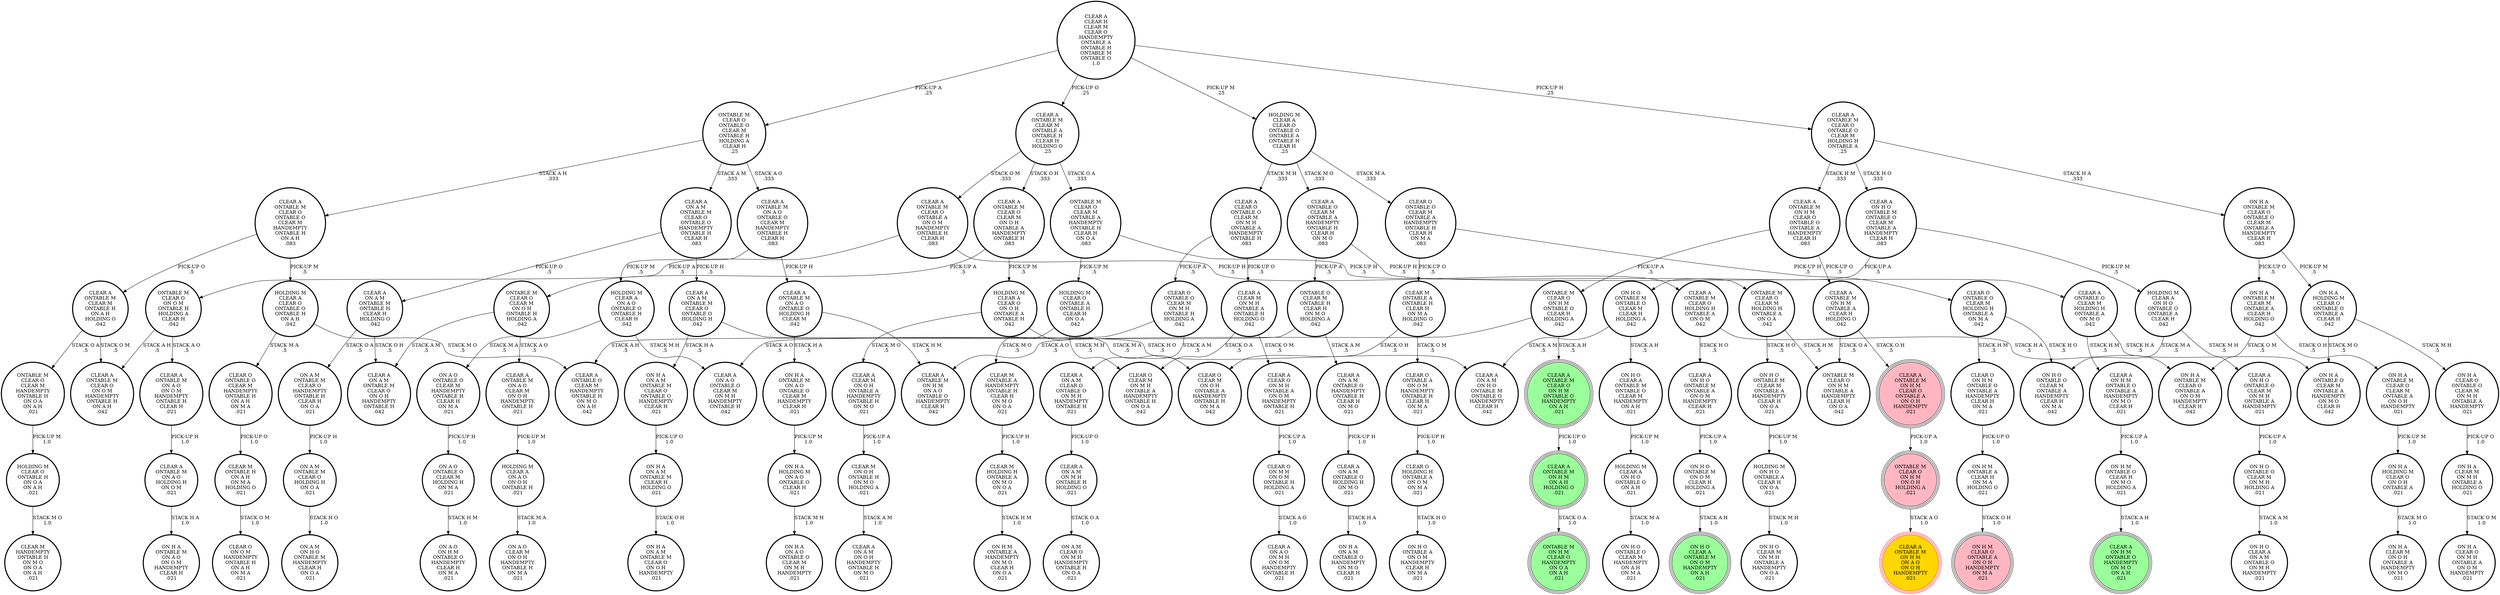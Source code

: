 digraph {
"CLEAR A\nON A M\nONTABLE M\nONTABLE H\nCLEAR H\nHOLDING O\n.042\n" -> "ON A M\nONTABLE M\nCLEAR O\nHANDEMPTY\nONTABLE H\nCLEAR H\nON O A\n.021\n"[label="STACK O A\n.5\n"];
"CLEAR A\nON A M\nONTABLE M\nONTABLE H\nCLEAR H\nHOLDING O\n.042\n" -> "CLEAR A\nON A M\nONTABLE M\nCLEAR O\nON O H\nHANDEMPTY\nONTABLE H\n.042\n"[label="STACK O H\n.5\n"];
"CLEAR O\nONTABLE A\nON O M\nHANDEMPTY\nONTABLE H\nCLEAR H\nON M A\n.021\n" -> "CLEAR O\nHOLDING H\nONTABLE A\nON O M\nON M A\n.021\n"[label="PICK-UP H\n1.0\n"];
"CLEAR M\nHOLDING H\nONTABLE A\nON M O\nON O A\n.021\n" -> "ON H M\nONTABLE A\nHANDEMPTY\nON M O\nCLEAR H\nON O A\n.021\n"[label="STACK H M\n1.0\n"];
"HOLDING M\nON H O\nONTABLE A\nCLEAR H\nON O A\n.021\n" -> "ON H O\nCLEAR M\nON M H\nONTABLE A\nHANDEMPTY\nON O A\n.021\n"[label="STACK M H\n1.0\n"];
"CLEAR A\nCLEAR H\nCLEAR M\nCLEAR O\nHANDEMPTY\nONTABLE A\nONTABLE H\nONTABLE M\nONTABLE O\n1.0\n" -> "ONTABLE M\nCLEAR O\nONTABLE O\nCLEAR M\nONTABLE H\nHOLDING A\nCLEAR H\n.25\n"[label="PICK-UP A\n.25\n"];
"CLEAR A\nCLEAR H\nCLEAR M\nCLEAR O\nHANDEMPTY\nONTABLE A\nONTABLE H\nONTABLE M\nONTABLE O\n1.0\n" -> "CLEAR A\nONTABLE M\nCLEAR M\nONTABLE A\nONTABLE H\nCLEAR H\nHOLDING O\n.25\n"[label="PICK-UP O\n.25\n"];
"CLEAR A\nCLEAR H\nCLEAR M\nCLEAR O\nHANDEMPTY\nONTABLE A\nONTABLE H\nONTABLE M\nONTABLE O\n1.0\n" -> "HOLDING M\nCLEAR A\nCLEAR O\nONTABLE O\nONTABLE A\nONTABLE H\nCLEAR H\n.25\n"[label="PICK-UP M\n.25\n"];
"CLEAR A\nCLEAR H\nCLEAR M\nCLEAR O\nHANDEMPTY\nONTABLE A\nONTABLE H\nONTABLE M\nONTABLE O\n1.0\n" -> "CLEAR A\nONTABLE M\nCLEAR O\nONTABLE O\nCLEAR M\nHOLDING H\nONTABLE A\n.25\n"[label="PICK-UP H\n.25\n"];
"HOLDING M\nCLEAR A\nON H O\nONTABLE O\nONTABLE A\nCLEAR H\n.042\n" -> "ON H O\nONTABLE O\nCLEAR M\nONTABLE A\nHANDEMPTY\nCLEAR H\nON M A\n.042\n"[label="STACK M A\n.5\n"];
"HOLDING M\nCLEAR A\nON H O\nONTABLE O\nONTABLE A\nCLEAR H\n.042\n" -> "CLEAR A\nON H O\nONTABLE O\nCLEAR M\nON M H\nONTABLE A\nHANDEMPTY\n.021\n"[label="STACK M H\n.5\n"];
"ON H M\nONTABLE O\nCLEAR H\nON M O\nHOLDING A\n.021\n" -> "CLEAR A\nON H M\nONTABLE O\nHANDEMPTY\nON M O\nON A H\n.021\n"[label="STACK A H\n1.0\n"];
"CLEAR M\nONTABLE H\nON A H\nON M A\nHOLDING O\n.021\n" -> "CLEAR O\nON O M\nHANDEMPTY\nONTABLE H\nON A H\nON M A\n.021\n"[label="STACK O M\n1.0\n"];
"CLEAR A\nONTABLE M\nON H M\nCLEAR O\nONTABLE A\nON O H\nHANDEMPTY\n.021\n" -> "ONTABLE M\nCLEAR O\nON H M\nON O H\nHOLDING A\n.021\n"[label="PICK-UP A\n1.0\n"];
"HOLDING M\nCLEAR A\nON A O\nON O H\nONTABLE H\n.021\n" -> "ON A O\nCLEAR M\nON O H\nHANDEMPTY\nONTABLE H\nON M A\n.021\n"[label="STACK M A\n1.0\n"];
"ONTABLE M\nCLEAR O\nCLEAR M\nHOLDING H\nONTABLE A\nON O A\n.042\n" -> "ON H O\nONTABLE M\nCLEAR M\nONTABLE A\nHANDEMPTY\nCLEAR H\nON O A\n.021\n"[label="STACK H O\n.5\n"];
"ONTABLE M\nCLEAR O\nCLEAR M\nHOLDING H\nONTABLE A\nON O A\n.042\n" -> "ONTABLE M\nCLEAR O\nON H M\nONTABLE A\nHANDEMPTY\nCLEAR H\nON O A\n.042\n"[label="STACK H M\n.5\n"];
"ON A M\nONTABLE M\nCLEAR O\nHOLDING H\nON O A\n.021\n" -> "ON A M\nON H O\nONTABLE M\nHANDEMPTY\nCLEAR H\nON O A\n.021\n"[label="STACK H O\n1.0\n"];
"CLEAR A\nON A M\nONTABLE M\nCLEAR O\nONTABLE O\nHANDEMPTY\nONTABLE H\nCLEAR H\n.083\n" -> "CLEAR A\nON A M\nONTABLE M\nCLEAR O\nONTABLE O\nHOLDING H\n.042\n"[label="PICK-UP H\n.5\n"];
"CLEAR A\nON A M\nONTABLE M\nCLEAR O\nONTABLE O\nHANDEMPTY\nONTABLE H\nCLEAR H\n.083\n" -> "CLEAR A\nON A M\nONTABLE M\nONTABLE H\nCLEAR H\nHOLDING O\n.042\n"[label="PICK-UP O\n.5\n"];
"CLEAR A\nONTABLE M\nON A O\nON O M\nHANDEMPTY\nONTABLE H\nCLEAR H\n.021\n" -> "CLEAR A\nONTABLE M\nON A O\nHOLDING H\nON O M\n.021\n"[label="PICK-UP H\n1.0\n"];
"ON H A\nONTABLE M\nON A O\nONTABLE O\nCLEAR M\nHANDEMPTY\nCLEAR H\n.021\n" -> "ON H A\nHOLDING M\nON A O\nONTABLE O\nCLEAR H\n.021\n"[label="PICK-UP M\n1.0\n"];
"CLEAR A\nONTABLE M\nCLEAR O\nONTABLE O\nCLEAR M\nHANDEMPTY\nONTABLE H\nON A H\n.083\n" -> "HOLDING M\nCLEAR A\nCLEAR O\nONTABLE O\nONTABLE H\nON A H\n.042\n"[label="PICK-UP M\n.5\n"];
"CLEAR A\nONTABLE M\nCLEAR O\nONTABLE O\nCLEAR M\nHANDEMPTY\nONTABLE H\nON A H\n.083\n" -> "CLEAR A\nONTABLE M\nCLEAR M\nONTABLE H\nON A H\nHOLDING O\n.042\n"[label="PICK-UP O\n.5\n"];
"ON H A\nHOLDING M\nON A O\nONTABLE O\nCLEAR H\n.021\n" -> "ON H A\nON A O\nONTABLE O\nCLEAR M\nON M H\nHANDEMPTY\n.021\n"[label="STACK M H\n1.0\n"];
"CLEAR A\nONTABLE M\nON A O\nONTABLE O\nCLEAR M\nHANDEMPTY\nONTABLE H\nCLEAR H\n.083\n" -> "CLEAR A\nONTABLE M\nON A O\nONTABLE O\nHOLDING H\nCLEAR M\n.042\n"[label="PICK-UP H\n.5\n"];
"CLEAR A\nONTABLE M\nON A O\nONTABLE O\nCLEAR M\nHANDEMPTY\nONTABLE H\nCLEAR H\n.083\n" -> "HOLDING M\nCLEAR A\nON A O\nONTABLE O\nONTABLE H\nCLEAR H\n.042\n"[label="PICK-UP M\n.5\n"];
"ON H A\nONTABLE M\nCLEAR O\nCLEAR M\nONTABLE A\nON O H\nHANDEMPTY\n.021\n" -> "ON H A\nHOLDING M\nCLEAR O\nON O H\nONTABLE A\n.021\n"[label="PICK-UP M\n1.0\n"];
"CLEAR A\nCLEAR O\nON M H\nONTABLE A\nON O M\nHANDEMPTY\nONTABLE H\n.021\n" -> "CLEAR O\nON M H\nON O M\nONTABLE H\nHOLDING A\n.021\n"[label="PICK-UP A\n1.0\n"];
"ON H A\nON A M\nONTABLE M\nCLEAR H\nHOLDING O\n.021\n" -> "ON H A\nON A M\nONTABLE M\nCLEAR O\nON O H\nHANDEMPTY\n.021\n"[label="STACK O H\n1.0\n"];
"ON H O\nONTABLE M\nON O M\nCLEAR H\nHOLDING A\n.021\n" -> "ON H O\nCLEAR A\nONTABLE M\nON O M\nHANDEMPTY\nON A H\n.021\n"[label="STACK A H\n1.0\n"];
"ON H M\nONTABLE A\nCLEAR H\nON M A\nHOLDING O\n.021\n" -> "ON H M\nCLEAR O\nONTABLE A\nON O H\nHANDEMPTY\nON M A\n.021\n"[label="STACK O H\n1.0\n"];
"CLEAR A\nONTABLE M\nON H M\nONTABLE A\nCLEAR H\nHOLDING O\n.042\n" -> "ONTABLE M\nCLEAR O\nON H M\nONTABLE A\nHANDEMPTY\nCLEAR H\nON O A\n.042\n"[label="STACK O A\n.5\n"];
"CLEAR A\nONTABLE M\nON H M\nONTABLE A\nCLEAR H\nHOLDING O\n.042\n" -> "CLEAR A\nONTABLE M\nON H M\nCLEAR O\nONTABLE A\nON O H\nHANDEMPTY\n.021\n"[label="STACK O H\n.5\n"];
"CLEAR A\nON H O\nONTABLE M\nONTABLE A\nON O M\nHANDEMPTY\nCLEAR H\n.021\n" -> "ON H O\nONTABLE M\nON O M\nCLEAR H\nHOLDING A\n.021\n"[label="PICK-UP A\n1.0\n"];
"HOLDING M\nCLEAR A\nCLEAR O\nON O H\nONTABLE A\nONTABLE H\n.042\n" -> "CLEAR O\nCLEAR M\nON O H\nONTABLE A\nHANDEMPTY\nONTABLE H\nON M A\n.042\n"[label="STACK M A\n.5\n"];
"HOLDING M\nCLEAR A\nCLEAR O\nON O H\nONTABLE A\nONTABLE H\n.042\n" -> "CLEAR A\nCLEAR M\nON O H\nONTABLE A\nHANDEMPTY\nONTABLE H\nON M O\n.021\n"[label="STACK M O\n.5\n"];
"CLEAR M\nONTABLE A\nONTABLE H\nCLEAR H\nON M A\nHOLDING O\n.042\n" -> "CLEAR O\nCLEAR M\nON O H\nONTABLE A\nHANDEMPTY\nONTABLE H\nON M A\n.042\n"[label="STACK O H\n.5\n"];
"CLEAR M\nONTABLE A\nONTABLE H\nCLEAR H\nON M A\nHOLDING O\n.042\n" -> "CLEAR O\nONTABLE A\nON O M\nHANDEMPTY\nONTABLE H\nCLEAR H\nON M A\n.021\n"[label="STACK O M\n.5\n"];
"CLEAR A\nON A M\nONTABLE O\nHANDEMPTY\nONTABLE H\nCLEAR H\nON M O\n.021\n" -> "CLEAR A\nON A M\nONTABLE O\nHOLDING H\nON M O\n.021\n"[label="PICK-UP H\n1.0\n"];
"HOLDING M\nCLEAR O\nONTABLE A\nONTABLE H\nCLEAR H\nON O A\n.042\n" -> "CLEAR M\nONTABLE A\nHANDEMPTY\nONTABLE H\nCLEAR H\nON M O\nON O A\n.021\n"[label="STACK M O\n.5\n"];
"HOLDING M\nCLEAR O\nONTABLE A\nONTABLE H\nCLEAR H\nON O A\n.042\n" -> "CLEAR O\nCLEAR M\nON M H\nONTABLE A\nHANDEMPTY\nONTABLE H\nON O A\n.042\n"[label="STACK M H\n.5\n"];
"CLEAR M\nON O H\nONTABLE H\nON M O\nHOLDING A\n.021\n" -> "CLEAR A\nON A M\nON O H\nHANDEMPTY\nONTABLE H\nON M O\n.021\n"[label="STACK A M\n1.0\n"];
"CLEAR O\nONTABLE O\nCLEAR M\nON M H\nONTABLE H\nHOLDING A\n.042\n" -> "CLEAR A\nON A M\nCLEAR O\nONTABLE O\nON M H\nHANDEMPTY\nONTABLE H\n.021\n"[label="STACK A M\n.5\n"];
"CLEAR O\nONTABLE O\nCLEAR M\nON M H\nONTABLE H\nHOLDING A\n.042\n" -> "CLEAR A\nON A O\nONTABLE O\nCLEAR M\nON M H\nHANDEMPTY\nONTABLE H\n.042\n"[label="STACK A O\n.5\n"];
"CLEAR O\nONTABLE O\nCLEAR M\nONTABLE A\nHANDEMPTY\nONTABLE H\nCLEAR H\nON M A\n.083\n" -> "CLEAR O\nONTABLE O\nCLEAR M\nHOLDING H\nONTABLE A\nON M A\n.042\n"[label="PICK-UP H\n.5\n"];
"CLEAR O\nONTABLE O\nCLEAR M\nONTABLE A\nHANDEMPTY\nONTABLE H\nCLEAR H\nON M A\n.083\n" -> "CLEAR M\nONTABLE A\nONTABLE H\nCLEAR H\nON M A\nHOLDING O\n.042\n"[label="PICK-UP O\n.5\n"];
"HOLDING M\nCLEAR A\nON H O\nONTABLE O\nON A H\n.021\n" -> "ON H O\nONTABLE O\nCLEAR M\nHANDEMPTY\nON A H\nON M A\n.021\n"[label="STACK M A\n1.0\n"];
"CLEAR A\nONTABLE M\nCLEAR O\nHOLDING H\nONTABLE A\nON O M\n.042\n" -> "CLEAR A\nON H O\nONTABLE M\nONTABLE A\nON O M\nHANDEMPTY\nCLEAR H\n.021\n"[label="STACK H O\n.5\n"];
"CLEAR A\nONTABLE M\nCLEAR O\nHOLDING H\nONTABLE A\nON O M\n.042\n" -> "ON H A\nONTABLE M\nCLEAR O\nONTABLE A\nON O M\nHANDEMPTY\nCLEAR H\n.042\n"[label="STACK H A\n.5\n"];
"ON H O\nONTABLE M\nONTABLE O\nCLEAR M\nCLEAR H\nHOLDING A\n.042\n" -> "ON H O\nCLEAR A\nONTABLE M\nONTABLE O\nCLEAR M\nHANDEMPTY\nON A H\n.021\n"[label="STACK A H\n.5\n"];
"ON H O\nONTABLE M\nONTABLE O\nCLEAR M\nCLEAR H\nHOLDING A\n.042\n" -> "CLEAR A\nON A M\nON H O\nONTABLE M\nONTABLE O\nHANDEMPTY\nCLEAR H\n.042\n"[label="STACK A M\n.5\n"];
"CLEAR A\nONTABLE M\nCLEAR O\nONTABLE A\nON O M\nHANDEMPTY\nONTABLE H\nCLEAR H\n.083\n" -> "CLEAR A\nONTABLE M\nCLEAR O\nHOLDING H\nONTABLE A\nON O M\n.042\n"[label="PICK-UP H\n.5\n"];
"CLEAR A\nONTABLE M\nCLEAR O\nONTABLE A\nON O M\nHANDEMPTY\nONTABLE H\nCLEAR H\n.083\n" -> "ONTABLE M\nCLEAR O\nON O M\nONTABLE H\nHOLDING A\nCLEAR H\n.042\n"[label="PICK-UP A\n.5\n"];
"ON A O\nONTABLE O\nCLEAR M\nHOLDING H\nON M A\n.021\n" -> "ON A O\nON H M\nONTABLE O\nHANDEMPTY\nCLEAR H\nON M A\n.021\n"[label="STACK H M\n1.0\n"];
"ON H A\nONTABLE M\nCLEAR O\nONTABLE O\nCLEAR M\nONTABLE A\nHANDEMPTY\nCLEAR H\n.083\n" -> "ON H A\nHOLDING M\nCLEAR O\nONTABLE O\nONTABLE A\nCLEAR H\n.042\n"[label="PICK-UP M\n.5\n"];
"ON H A\nONTABLE M\nCLEAR O\nONTABLE O\nCLEAR M\nONTABLE A\nHANDEMPTY\nCLEAR H\n.083\n" -> "ON H A\nONTABLE M\nCLEAR M\nONTABLE A\nCLEAR H\nHOLDING O\n.042\n"[label="PICK-UP O\n.5\n"];
"ON A O\nONTABLE O\nCLEAR M\nHANDEMPTY\nONTABLE H\nCLEAR H\nON M A\n.021\n" -> "ON A O\nONTABLE O\nCLEAR M\nHOLDING H\nON M A\n.021\n"[label="PICK-UP H\n1.0\n"];
"CLEAR O\nON M H\nON O M\nONTABLE H\nHOLDING A\n.021\n" -> "CLEAR A\nON A O\nON M H\nON O M\nHANDEMPTY\nONTABLE H\n.021\n"[label="STACK A O\n1.0\n"];
"ONTABLE O\nCLEAR M\nONTABLE H\nCLEAR H\nON M O\nHOLDING A\n.042\n" -> "CLEAR A\nONTABLE O\nCLEAR M\nHANDEMPTY\nONTABLE H\nON M O\nON A H\n.042\n"[label="STACK A H\n.5\n"];
"ONTABLE O\nCLEAR M\nONTABLE H\nCLEAR H\nON M O\nHOLDING A\n.042\n" -> "CLEAR A\nON A M\nONTABLE O\nHANDEMPTY\nONTABLE H\nCLEAR H\nON M O\n.021\n"[label="STACK A M\n.5\n"];
"CLEAR A\nONTABLE M\nON H M\nCLEAR O\nONTABLE O\nONTABLE A\nHANDEMPTY\nCLEAR H\n.083\n" -> "CLEAR A\nONTABLE M\nON H M\nONTABLE A\nCLEAR H\nHOLDING O\n.042\n"[label="PICK-UP O\n.5\n"];
"CLEAR A\nONTABLE M\nON H M\nCLEAR O\nONTABLE O\nONTABLE A\nHANDEMPTY\nCLEAR H\n.083\n" -> "ONTABLE M\nCLEAR O\nON H M\nONTABLE O\nCLEAR H\nHOLDING A\n.042\n"[label="PICK-UP A\n.5\n"];
"HOLDING M\nCLEAR O\nONTABLE H\nON O A\nON A H\n.021\n" -> "CLEAR M\nHANDEMPTY\nONTABLE H\nON M O\nON O A\nON A H\n.021\n"[label="STACK M O\n1.0\n"];
"CLEAR A\nCLEAR O\nONTABLE O\nCLEAR M\nON M H\nONTABLE A\nHANDEMPTY\nONTABLE H\n.083\n" -> "CLEAR O\nONTABLE O\nCLEAR M\nON M H\nONTABLE H\nHOLDING A\n.042\n"[label="PICK-UP A\n.5\n"];
"CLEAR A\nCLEAR O\nONTABLE O\nCLEAR M\nON M H\nONTABLE A\nHANDEMPTY\nONTABLE H\n.083\n" -> "CLEAR A\nCLEAR M\nON M H\nONTABLE A\nONTABLE H\nHOLDING O\n.042\n"[label="PICK-UP O\n.5\n"];
"CLEAR A\nONTABLE O\nCLEAR M\nHOLDING H\nONTABLE A\nON M O\n.042\n" -> "CLEAR A\nON H M\nONTABLE O\nONTABLE A\nHANDEMPTY\nON M O\nCLEAR H\n.021\n"[label="STACK H M\n.5\n"];
"CLEAR A\nONTABLE O\nCLEAR M\nHOLDING H\nONTABLE A\nON M O\n.042\n" -> "ON H A\nONTABLE O\nCLEAR M\nONTABLE A\nHANDEMPTY\nON M O\nCLEAR H\n.042\n"[label="STACK H A\n.5\n"];
"CLEAR O\nONTABLE O\nCLEAR M\nHANDEMPTY\nONTABLE H\nON A H\nON M A\n.021\n" -> "CLEAR M\nONTABLE H\nON A H\nON M A\nHOLDING O\n.021\n"[label="PICK-UP O\n1.0\n"];
"CLEAR A\nON A M\nCLEAR O\nONTABLE O\nON M H\nHANDEMPTY\nONTABLE H\n.021\n" -> "CLEAR A\nON A M\nON M H\nONTABLE H\nHOLDING O\n.021\n"[label="PICK-UP O\n1.0\n"];
"CLEAR A\nONTABLE M\nON H M\nON A H\nHOLDING O\n.021\n" -> "ONTABLE M\nON H M\nCLEAR O\nHANDEMPTY\nON O A\nON A H\n.021\n"[label="STACK O A\n1.0\n"];
"ON H A\nHOLDING M\nCLEAR O\nON O H\nONTABLE A\n.021\n" -> "ON H A\nCLEAR M\nON O H\nONTABLE A\nHANDEMPTY\nON M O\n.021\n"[label="STACK M O\n1.0\n"];
"CLEAR A\nONTABLE M\nCLEAR M\nONTABLE A\nONTABLE H\nCLEAR H\nHOLDING O\n.25\n" -> "ONTABLE M\nCLEAR O\nCLEAR M\nONTABLE A\nHANDEMPTY\nONTABLE H\nCLEAR H\nON O A\n.083\n"[label="STACK O A\n.333\n"];
"CLEAR A\nONTABLE M\nCLEAR M\nONTABLE A\nONTABLE H\nCLEAR H\nHOLDING O\n.25\n" -> "CLEAR A\nONTABLE M\nCLEAR O\nCLEAR M\nON O H\nONTABLE A\nHANDEMPTY\nONTABLE H\n.083\n"[label="STACK O H\n.333\n"];
"CLEAR A\nONTABLE M\nCLEAR M\nONTABLE A\nONTABLE H\nCLEAR H\nHOLDING O\n.25\n" -> "CLEAR A\nONTABLE M\nCLEAR O\nONTABLE A\nON O M\nHANDEMPTY\nONTABLE H\nCLEAR H\n.083\n"[label="STACK O M\n.333\n"];
"HOLDING M\nCLEAR A\nCLEAR O\nONTABLE O\nONTABLE A\nONTABLE H\nCLEAR H\n.25\n" -> "CLEAR A\nCLEAR O\nONTABLE O\nCLEAR M\nON M H\nONTABLE A\nHANDEMPTY\nONTABLE H\n.083\n"[label="STACK M H\n.333\n"];
"HOLDING M\nCLEAR A\nCLEAR O\nONTABLE O\nONTABLE A\nONTABLE H\nCLEAR H\n.25\n" -> "CLEAR A\nONTABLE O\nCLEAR M\nONTABLE A\nHANDEMPTY\nONTABLE H\nCLEAR H\nON M O\n.083\n"[label="STACK M O\n.333\n"];
"HOLDING M\nCLEAR A\nCLEAR O\nONTABLE O\nONTABLE A\nONTABLE H\nCLEAR H\n.25\n" -> "CLEAR O\nONTABLE O\nCLEAR M\nONTABLE A\nHANDEMPTY\nONTABLE H\nCLEAR H\nON M A\n.083\n"[label="STACK M A\n.333\n"];
"CLEAR O\nHOLDING H\nONTABLE A\nON O M\nON M A\n.021\n" -> "ON H O\nONTABLE A\nON O M\nHANDEMPTY\nCLEAR H\nON M A\n.021\n"[label="STACK H O\n1.0\n"];
"ON H O\nONTABLE M\nCLEAR M\nONTABLE A\nHANDEMPTY\nCLEAR H\nON O A\n.021\n" -> "HOLDING M\nON H O\nONTABLE A\nCLEAR H\nON O A\n.021\n"[label="PICK-UP M\n1.0\n"];
"CLEAR A\nONTABLE M\nON A O\nHOLDING H\nON O M\n.021\n" -> "ON H A\nONTABLE M\nON A O\nON O M\nHANDEMPTY\nCLEAR H\n.021\n"[label="STACK H A\n1.0\n"];
"ON H O\nONTABLE O\nCLEAR M\nON M H\nHOLDING A\n.021\n" -> "ON H O\nCLEAR A\nON A M\nONTABLE O\nON M H\nHANDEMPTY\n.021\n"[label="STACK A M\n1.0\n"];
"ON H A\nCLEAR O\nONTABLE O\nCLEAR M\nON M H\nONTABLE A\nHANDEMPTY\n.021\n" -> "ON H A\nCLEAR M\nON M H\nONTABLE A\nHOLDING O\n.021\n"[label="PICK-UP O\n1.0\n"];
"ON H A\nONTABLE M\nCLEAR M\nONTABLE A\nCLEAR H\nHOLDING O\n.042\n" -> "ON H A\nONTABLE M\nCLEAR O\nCLEAR M\nONTABLE A\nON O H\nHANDEMPTY\n.021\n"[label="STACK O H\n.5\n"];
"ON H A\nONTABLE M\nCLEAR M\nONTABLE A\nCLEAR H\nHOLDING O\n.042\n" -> "ON H A\nONTABLE M\nCLEAR O\nONTABLE A\nON O M\nHANDEMPTY\nCLEAR H\n.042\n"[label="STACK O M\n.5\n"];
"ON H A\nCLEAR M\nON M H\nONTABLE A\nHOLDING O\n.021\n" -> "ON H A\nCLEAR O\nON M H\nONTABLE A\nON O M\nHANDEMPTY\n.021\n"[label="STACK O M\n1.0\n"];
"ON H A\nHOLDING M\nCLEAR O\nONTABLE O\nONTABLE A\nCLEAR H\n.042\n" -> "ON H A\nONTABLE O\nCLEAR M\nONTABLE A\nHANDEMPTY\nON M O\nCLEAR H\n.042\n"[label="STACK M O\n.5\n"];
"ON H A\nHOLDING M\nCLEAR O\nONTABLE O\nONTABLE A\nCLEAR H\n.042\n" -> "ON H A\nCLEAR O\nONTABLE O\nCLEAR M\nON M H\nONTABLE A\nHANDEMPTY\n.021\n"[label="STACK M H\n.5\n"];
"ONTABLE M\nCLEAR O\nON O M\nONTABLE H\nHOLDING A\nCLEAR H\n.042\n" -> "CLEAR A\nONTABLE M\nON A O\nON O M\nHANDEMPTY\nONTABLE H\nCLEAR H\n.021\n"[label="STACK A O\n.5\n"];
"ONTABLE M\nCLEAR O\nON O M\nONTABLE H\nHOLDING A\nCLEAR H\n.042\n" -> "CLEAR A\nONTABLE M\nCLEAR O\nON O M\nHANDEMPTY\nONTABLE H\nON A H\n.042\n"[label="STACK A H\n.5\n"];
"CLEAR A\nONTABLE M\nCLEAR O\nCLEAR M\nON O H\nONTABLE A\nHANDEMPTY\nONTABLE H\n.083\n" -> "HOLDING M\nCLEAR A\nCLEAR O\nON O H\nONTABLE A\nONTABLE H\n.042\n"[label="PICK-UP M\n.5\n"];
"CLEAR A\nONTABLE M\nCLEAR O\nCLEAR M\nON O H\nONTABLE A\nHANDEMPTY\nONTABLE H\n.083\n" -> "ONTABLE M\nCLEAR O\nCLEAR M\nON O H\nONTABLE H\nHOLDING A\n.042\n"[label="PICK-UP A\n.5\n"];
"ON H O\nCLEAR A\nONTABLE M\nONTABLE O\nCLEAR M\nHANDEMPTY\nON A H\n.021\n" -> "HOLDING M\nCLEAR A\nON H O\nONTABLE O\nON A H\n.021\n"[label="PICK-UP M\n1.0\n"];
"CLEAR A\nON A M\nONTABLE O\nHOLDING H\nON M O\n.021\n" -> "ON H A\nON A M\nONTABLE O\nHANDEMPTY\nON M O\nCLEAR H\n.021\n"[label="STACK H A\n1.0\n"];
"CLEAR A\nONTABLE M\nON A O\nONTABLE O\nHOLDING H\nCLEAR M\n.042\n" -> "CLEAR A\nONTABLE M\nON H M\nON A O\nONTABLE O\nHANDEMPTY\nCLEAR H\n.042\n"[label="STACK H M\n.5\n"];
"CLEAR A\nONTABLE M\nON A O\nONTABLE O\nHOLDING H\nCLEAR M\n.042\n" -> "ON H A\nONTABLE M\nON A O\nONTABLE O\nCLEAR M\nHANDEMPTY\nCLEAR H\n.021\n"[label="STACK H A\n.5\n"];
"CLEAR A\nON A M\nONTABLE M\nCLEAR O\nONTABLE O\nHOLDING H\n.042\n" -> "CLEAR A\nON A M\nON H O\nONTABLE M\nONTABLE O\nHANDEMPTY\nCLEAR H\n.042\n"[label="STACK H O\n.5\n"];
"CLEAR A\nON A M\nONTABLE M\nCLEAR O\nONTABLE O\nHOLDING H\n.042\n" -> "ON H A\nON A M\nONTABLE M\nCLEAR O\nONTABLE O\nHANDEMPTY\nCLEAR H\n.021\n"[label="STACK H A\n.5\n"];
"CLEAR A\nON H O\nONTABLE O\nCLEAR M\nON M H\nONTABLE A\nHANDEMPTY\n.021\n" -> "ON H O\nONTABLE O\nCLEAR M\nON M H\nHOLDING A\n.021\n"[label="PICK-UP A\n1.0\n"];
"CLEAR A\nONTABLE M\nCLEAR O\nON H M\nONTABLE O\nHANDEMPTY\nON A H\n.021\n" -> "CLEAR A\nONTABLE M\nON H M\nON A H\nHOLDING O\n.021\n"[label="PICK-UP O\n1.0\n"];
"CLEAR A\nONTABLE O\nCLEAR M\nONTABLE A\nHANDEMPTY\nONTABLE H\nCLEAR H\nON M O\n.083\n" -> "ONTABLE O\nCLEAR M\nONTABLE H\nCLEAR H\nON M O\nHOLDING A\n.042\n"[label="PICK-UP A\n.5\n"];
"CLEAR A\nONTABLE O\nCLEAR M\nONTABLE A\nHANDEMPTY\nONTABLE H\nCLEAR H\nON M O\n.083\n" -> "CLEAR A\nONTABLE O\nCLEAR M\nHOLDING H\nONTABLE A\nON M O\n.042\n"[label="PICK-UP H\n.5\n"];
"CLEAR A\nCLEAR M\nON O H\nONTABLE A\nHANDEMPTY\nONTABLE H\nON M O\n.021\n" -> "CLEAR M\nON O H\nONTABLE H\nON M O\nHOLDING A\n.021\n"[label="PICK-UP A\n1.0\n"];
"CLEAR A\nONTABLE M\nCLEAR M\nONTABLE H\nON A H\nHOLDING O\n.042\n" -> "ONTABLE M\nCLEAR O\nCLEAR M\nHANDEMPTY\nONTABLE H\nON O A\nON A H\n.021\n"[label="STACK O A\n.5\n"];
"CLEAR A\nONTABLE M\nCLEAR M\nONTABLE H\nON A H\nHOLDING O\n.042\n" -> "CLEAR A\nONTABLE M\nCLEAR O\nON O M\nHANDEMPTY\nONTABLE H\nON A H\n.042\n"[label="STACK O M\n.5\n"];
"ONTABLE M\nCLEAR O\nONTABLE O\nCLEAR M\nONTABLE H\nHOLDING A\nCLEAR H\n.25\n" -> "CLEAR A\nON A M\nONTABLE M\nCLEAR O\nONTABLE O\nHANDEMPTY\nONTABLE H\nCLEAR H\n.083\n"[label="STACK A M\n.333\n"];
"ONTABLE M\nCLEAR O\nONTABLE O\nCLEAR M\nONTABLE H\nHOLDING A\nCLEAR H\n.25\n" -> "CLEAR A\nONTABLE M\nON A O\nONTABLE O\nCLEAR M\nHANDEMPTY\nONTABLE H\nCLEAR H\n.083\n"[label="STACK A O\n.333\n"];
"ONTABLE M\nCLEAR O\nONTABLE O\nCLEAR M\nONTABLE H\nHOLDING A\nCLEAR H\n.25\n" -> "CLEAR A\nONTABLE M\nCLEAR O\nONTABLE O\nCLEAR M\nHANDEMPTY\nONTABLE H\nON A H\n.083\n"[label="STACK A H\n.333\n"];
"ONTABLE M\nCLEAR O\nON H M\nONTABLE O\nCLEAR H\nHOLDING A\n.042\n" -> "CLEAR A\nONTABLE M\nCLEAR O\nON H M\nONTABLE O\nHANDEMPTY\nON A H\n.021\n"[label="STACK A H\n.5\n"];
"ONTABLE M\nCLEAR O\nON H M\nONTABLE O\nCLEAR H\nHOLDING A\n.042\n" -> "CLEAR A\nONTABLE M\nON H M\nON A O\nONTABLE O\nHANDEMPTY\nCLEAR H\n.042\n"[label="STACK A O\n.5\n"];
"HOLDING M\nCLEAR A\nON A O\nONTABLE O\nONTABLE H\nCLEAR H\n.042\n" -> "ON A O\nONTABLE O\nCLEAR M\nHANDEMPTY\nONTABLE H\nCLEAR H\nON M A\n.021\n"[label="STACK M A\n.5\n"];
"HOLDING M\nCLEAR A\nON A O\nONTABLE O\nONTABLE H\nCLEAR H\n.042\n" -> "CLEAR A\nON A O\nONTABLE O\nCLEAR M\nON M H\nHANDEMPTY\nONTABLE H\n.042\n"[label="STACK M H\n.5\n"];
"CLEAR A\nON H O\nONTABLE M\nONTABLE O\nCLEAR M\nONTABLE A\nHANDEMPTY\nCLEAR H\n.083\n" -> "ON H O\nONTABLE M\nONTABLE O\nCLEAR M\nCLEAR H\nHOLDING A\n.042\n"[label="PICK-UP A\n.5\n"];
"CLEAR A\nON H O\nONTABLE M\nONTABLE O\nCLEAR M\nONTABLE A\nHANDEMPTY\nCLEAR H\n.083\n" -> "HOLDING M\nCLEAR A\nON H O\nONTABLE O\nONTABLE A\nCLEAR H\n.042\n"[label="PICK-UP M\n.5\n"];
"ON A M\nONTABLE M\nCLEAR O\nHANDEMPTY\nONTABLE H\nCLEAR H\nON O A\n.021\n" -> "ON A M\nONTABLE M\nCLEAR O\nHOLDING H\nON O A\n.021\n"[label="PICK-UP H\n1.0\n"];
"CLEAR A\nCLEAR M\nON M H\nONTABLE A\nONTABLE H\nHOLDING O\n.042\n" -> "CLEAR A\nCLEAR O\nON M H\nONTABLE A\nON O M\nHANDEMPTY\nONTABLE H\n.021\n"[label="STACK O M\n.5\n"];
"CLEAR A\nCLEAR M\nON M H\nONTABLE A\nONTABLE H\nHOLDING O\n.042\n" -> "CLEAR O\nCLEAR M\nON M H\nONTABLE A\nHANDEMPTY\nONTABLE H\nON O A\n.042\n"[label="STACK O A\n.5\n"];
"CLEAR A\nONTABLE M\nON A O\nCLEAR M\nON O H\nHANDEMPTY\nONTABLE H\n.021\n" -> "HOLDING M\nCLEAR A\nON A O\nON O H\nONTABLE H\n.021\n"[label="PICK-UP M\n1.0\n"];
"CLEAR M\nONTABLE A\nHANDEMPTY\nONTABLE H\nCLEAR H\nON M O\nON O A\n.021\n" -> "CLEAR M\nHOLDING H\nONTABLE A\nON M O\nON O A\n.021\n"[label="PICK-UP H\n1.0\n"];
"ONTABLE M\nCLEAR O\nCLEAR M\nON O H\nONTABLE H\nHOLDING A\n.042\n" -> "CLEAR A\nON A M\nONTABLE M\nCLEAR O\nON O H\nHANDEMPTY\nONTABLE H\n.042\n"[label="STACK A M\n.5\n"];
"ONTABLE M\nCLEAR O\nCLEAR M\nON O H\nONTABLE H\nHOLDING A\n.042\n" -> "CLEAR A\nONTABLE M\nON A O\nCLEAR M\nON O H\nHANDEMPTY\nONTABLE H\n.021\n"[label="STACK A O\n.5\n"];
"HOLDING M\nCLEAR A\nCLEAR O\nONTABLE O\nONTABLE H\nON A H\n.042\n" -> "CLEAR O\nONTABLE O\nCLEAR M\nHANDEMPTY\nONTABLE H\nON A H\nON M A\n.021\n"[label="STACK M A\n.5\n"];
"HOLDING M\nCLEAR A\nCLEAR O\nONTABLE O\nONTABLE H\nON A H\n.042\n" -> "CLEAR A\nONTABLE O\nCLEAR M\nHANDEMPTY\nONTABLE H\nON M O\nON A H\n.042\n"[label="STACK M O\n.5\n"];
"CLEAR A\nON H M\nONTABLE O\nONTABLE A\nHANDEMPTY\nON M O\nCLEAR H\n.021\n" -> "ON H M\nONTABLE O\nCLEAR H\nON M O\nHOLDING A\n.021\n"[label="PICK-UP A\n1.0\n"];
"CLEAR A\nONTABLE M\nCLEAR O\nONTABLE O\nCLEAR M\nHOLDING H\nONTABLE A\n.25\n" -> "CLEAR A\nONTABLE M\nON H M\nCLEAR O\nONTABLE O\nONTABLE A\nHANDEMPTY\nCLEAR H\n.083\n"[label="STACK H M\n.333\n"];
"CLEAR A\nONTABLE M\nCLEAR O\nONTABLE O\nCLEAR M\nHOLDING H\nONTABLE A\n.25\n" -> "ON H A\nONTABLE M\nCLEAR O\nONTABLE O\nCLEAR M\nONTABLE A\nHANDEMPTY\nCLEAR H\n.083\n"[label="STACK H A\n.333\n"];
"CLEAR A\nONTABLE M\nCLEAR O\nONTABLE O\nCLEAR M\nHOLDING H\nONTABLE A\n.25\n" -> "CLEAR A\nON H O\nONTABLE M\nONTABLE O\nCLEAR M\nONTABLE A\nHANDEMPTY\nCLEAR H\n.083\n"[label="STACK H O\n.333\n"];
"ON H A\nON A M\nONTABLE M\nCLEAR O\nONTABLE O\nHANDEMPTY\nCLEAR H\n.021\n" -> "ON H A\nON A M\nONTABLE M\nCLEAR H\nHOLDING O\n.021\n"[label="PICK-UP O\n1.0\n"];
"CLEAR A\nON A M\nON M H\nONTABLE H\nHOLDING O\n.021\n" -> "ON A M\nCLEAR O\nON M H\nHANDEMPTY\nONTABLE H\nON O A\n.021\n"[label="STACK O A\n1.0\n"];
"ONTABLE M\nCLEAR O\nCLEAR M\nHANDEMPTY\nONTABLE H\nON O A\nON A H\n.021\n" -> "HOLDING M\nCLEAR O\nONTABLE H\nON O A\nON A H\n.021\n"[label="PICK-UP M\n1.0\n"];
"CLEAR O\nONTABLE O\nCLEAR M\nHOLDING H\nONTABLE A\nON M A\n.042\n" -> "CLEAR O\nON H M\nONTABLE O\nONTABLE A\nHANDEMPTY\nCLEAR H\nON M A\n.021\n"[label="STACK H M\n.5\n"];
"CLEAR O\nONTABLE O\nCLEAR M\nHOLDING H\nONTABLE A\nON M A\n.042\n" -> "ON H O\nONTABLE O\nCLEAR M\nONTABLE A\nHANDEMPTY\nCLEAR H\nON M A\n.042\n"[label="STACK H O\n.5\n"];
"CLEAR O\nON H M\nONTABLE O\nONTABLE A\nHANDEMPTY\nCLEAR H\nON M A\n.021\n" -> "ON H M\nONTABLE A\nCLEAR H\nON M A\nHOLDING O\n.021\n"[label="PICK-UP O\n1.0\n"];
"ONTABLE M\nCLEAR O\nON H M\nON O H\nHOLDING A\n.021\n" -> "CLEAR A\nONTABLE M\nON H M\nON A O\nON O H\nHANDEMPTY\n.021\n"[label="STACK A O\n1.0\n"];
"ONTABLE M\nCLEAR O\nCLEAR M\nONTABLE A\nHANDEMPTY\nONTABLE H\nCLEAR H\nON O A\n.083\n" -> "HOLDING M\nCLEAR O\nONTABLE A\nONTABLE H\nCLEAR H\nON O A\n.042\n"[label="PICK-UP M\n.5\n"];
"ONTABLE M\nCLEAR O\nCLEAR M\nONTABLE A\nHANDEMPTY\nONTABLE H\nCLEAR H\nON O A\n.083\n" -> "ONTABLE M\nCLEAR O\nCLEAR M\nHOLDING H\nONTABLE A\nON O A\n.042\n"[label="PICK-UP H\n.5\n"];
"CLEAR A\nONTABLE M\nON H M\nON A O\nONTABLE O\nHANDEMPTY\nCLEAR H\n.042\n" [shape=circle, penwidth=3];
"ON H A\nONTABLE M\nCLEAR O\nONTABLE A\nON O M\nHANDEMPTY\nCLEAR H\n.042\n" [shape=circle, penwidth=3];
"CLEAR A\nON A O\nONTABLE O\nCLEAR M\nON M H\nHANDEMPTY\nONTABLE H\n.042\n" [shape=circle, penwidth=3];
"CLEAR O\nCLEAR M\nON O H\nONTABLE A\nHANDEMPTY\nONTABLE H\nON M A\n.042\n" [shape=circle, penwidth=3];
"ON H M\nCLEAR O\nONTABLE A\nON O H\nHANDEMPTY\nON M A\n.021\n" [shape=circle, style=filled, fillcolor=lightpink, peripheries=3];
"ON A M\nON H O\nONTABLE M\nHANDEMPTY\nCLEAR H\nON O A\n.021\n" [shape=circle, penwidth=3];
"CLEAR A\nONTABLE M\nCLEAR O\nON O M\nHANDEMPTY\nONTABLE H\nON A H\n.042\n" [shape=circle, penwidth=3];
"ON H O\nONTABLE A\nON O M\nHANDEMPTY\nCLEAR H\nON M A\n.021\n" [shape=circle, penwidth=3];
"ON H O\nCLEAR M\nON M H\nONTABLE A\nHANDEMPTY\nON O A\n.021\n" [shape=circle, penwidth=3];
"CLEAR O\nON O M\nHANDEMPTY\nONTABLE H\nON A H\nON M A\n.021\n" [shape=circle, penwidth=3];
"ON H A\nCLEAR O\nON M H\nONTABLE A\nON O M\nHANDEMPTY\n.021\n" [shape=circle, penwidth=3];
"ON A M\nCLEAR O\nON M H\nHANDEMPTY\nONTABLE H\nON O A\n.021\n" [shape=circle, penwidth=3];
"ON H O\nONTABLE O\nCLEAR M\nONTABLE A\nHANDEMPTY\nCLEAR H\nON M A\n.042\n" [shape=circle, penwidth=3];
"ON H A\nON A O\nONTABLE O\nCLEAR M\nON M H\nHANDEMPTY\n.021\n" [shape=circle, penwidth=3];
"ON H A\nON A M\nONTABLE M\nCLEAR O\nON O H\nHANDEMPTY\n.021\n" [shape=circle, penwidth=3];
"ON H A\nON A M\nONTABLE O\nHANDEMPTY\nON M O\nCLEAR H\n.021\n" [shape=circle, penwidth=3];
"ONTABLE M\nON H M\nCLEAR O\nHANDEMPTY\nON O A\nON A H\n.021\n" [shape=circle, style=filled, fillcolor=palegreen1, peripheries=3];
"ON H A\nONTABLE O\nCLEAR M\nONTABLE A\nHANDEMPTY\nON M O\nCLEAR H\n.042\n" [shape=circle, penwidth=3];
"CLEAR A\nON A M\nONTABLE M\nCLEAR O\nON O H\nHANDEMPTY\nONTABLE H\n.042\n" [shape=circle, penwidth=3];
"ONTABLE M\nCLEAR O\nON H M\nONTABLE A\nHANDEMPTY\nCLEAR H\nON O A\n.042\n" [shape=circle, penwidth=3];
"CLEAR A\nON A O\nON M H\nON O M\nHANDEMPTY\nONTABLE H\n.021\n" [shape=circle, penwidth=3];
"CLEAR A\nONTABLE O\nCLEAR M\nHANDEMPTY\nONTABLE H\nON M O\nON A H\n.042\n" [shape=circle, penwidth=3];
"CLEAR A\nONTABLE M\nON H M\nON A O\nON O H\nHANDEMPTY\n.021\n" [shape=circle, style=filled color=red, fillcolor=gold, peripheries=3];
"ON H A\nONTABLE M\nON A O\nON O M\nHANDEMPTY\nCLEAR H\n.021\n" [shape=circle, penwidth=3];
"ON H O\nONTABLE O\nCLEAR M\nHANDEMPTY\nON A H\nON M A\n.021\n" [shape=circle, penwidth=3];
"ON H M\nONTABLE A\nHANDEMPTY\nON M O\nCLEAR H\nON O A\n.021\n" [shape=circle, penwidth=3];
"CLEAR M\nHANDEMPTY\nONTABLE H\nON M O\nON O A\nON A H\n.021\n" [shape=circle, penwidth=3];
"CLEAR O\nCLEAR M\nON M H\nONTABLE A\nHANDEMPTY\nONTABLE H\nON O A\n.042\n" [shape=circle, penwidth=3];
"ON A O\nCLEAR M\nON O H\nHANDEMPTY\nONTABLE H\nON M A\n.021\n" [shape=circle, penwidth=3];
"ON H O\nCLEAR A\nONTABLE M\nON O M\nHANDEMPTY\nON A H\n.021\n" [shape=circle, style=filled, fillcolor=palegreen1, peripheries=3];
"CLEAR A\nON H M\nONTABLE O\nHANDEMPTY\nON M O\nON A H\n.021\n" [shape=circle, style=filled, fillcolor=palegreen1, peripheries=3];
"CLEAR A\nON A M\nON H O\nONTABLE M\nONTABLE O\nHANDEMPTY\nCLEAR H\n.042\n" [shape=circle, penwidth=3];
"CLEAR A\nON A M\nON O H\nHANDEMPTY\nONTABLE H\nON M O\n.021\n" [shape=circle, penwidth=3];
"ON H O\nCLEAR A\nON A M\nONTABLE O\nON M H\nHANDEMPTY\n.021\n" [shape=circle, penwidth=3];
"ON H A\nCLEAR M\nON O H\nONTABLE A\nHANDEMPTY\nON M O\n.021\n" [shape=circle, penwidth=3];
"ON A O\nON H M\nONTABLE O\nHANDEMPTY\nCLEAR H\nON M A\n.021\n" [shape=circle, penwidth=3];
"CLEAR A\nONTABLE O\nCLEAR M\nONTABLE A\nHANDEMPTY\nONTABLE H\nCLEAR H\nON M O\n.083\n" [shape=circle, penwidth=3];
"CLEAR A\nON H O\nONTABLE M\nONTABLE O\nCLEAR M\nONTABLE A\nHANDEMPTY\nCLEAR H\n.083\n" [shape=circle, penwidth=3];
"CLEAR A\nONTABLE M\nON H M\nON A O\nONTABLE O\nHANDEMPTY\nCLEAR H\n.042\n" [shape=circle, penwidth=3];
"ONTABLE O\nCLEAR M\nONTABLE H\nCLEAR H\nON M O\nHOLDING A\n.042\n" [shape=circle, penwidth=3];
"ON H O\nONTABLE M\nONTABLE O\nCLEAR M\nCLEAR H\nHOLDING A\n.042\n" [shape=circle, penwidth=3];
"HOLDING M\nCLEAR A\nON H O\nONTABLE O\nONTABLE A\nCLEAR H\n.042\n" [shape=circle, penwidth=3];
"CLEAR A\nONTABLE M\nCLEAR O\nHOLDING H\nONTABLE A\nON O M\n.042\n" [shape=circle, penwidth=3];
"CLEAR O\nON M H\nON O M\nONTABLE H\nHOLDING A\n.021\n" [shape=circle, penwidth=3];
"ON H A\nONTABLE M\nCLEAR O\nONTABLE A\nON O M\nHANDEMPTY\nCLEAR H\n.042\n" [shape=circle, penwidth=3];
"ON H O\nONTABLE O\nCLEAR M\nON M H\nHOLDING A\n.021\n" [shape=circle, penwidth=3];
"CLEAR O\nONTABLE O\nCLEAR M\nHOLDING H\nONTABLE A\nON M A\n.042\n" [shape=circle, penwidth=3];
"ON A M\nONTABLE M\nCLEAR O\nHANDEMPTY\nONTABLE H\nCLEAR H\nON O A\n.021\n" [shape=circle, penwidth=3];
"ON H A\nCLEAR M\nON M H\nONTABLE A\nHOLDING O\n.021\n" [shape=circle, penwidth=3];
"CLEAR A\nON A O\nONTABLE O\nCLEAR M\nON M H\nHANDEMPTY\nONTABLE H\n.042\n" [shape=circle, penwidth=3];
"CLEAR O\nCLEAR M\nON O H\nONTABLE A\nHANDEMPTY\nONTABLE H\nON M A\n.042\n" [shape=circle, penwidth=3];
"ONTABLE M\nCLEAR O\nON H M\nON O H\nHOLDING A\n.021\n" [shape=circle, style=filled, fillcolor=lightpink, peripheries=3];
"CLEAR A\nONTABLE M\nON H M\nCLEAR O\nONTABLE A\nON O H\nHANDEMPTY\n.021\n" [shape=circle, style=filled, fillcolor=lightpink, peripheries=3];
"ON H M\nCLEAR O\nONTABLE A\nON O H\nHANDEMPTY\nON M A\n.021\n" [shape=circle, style=filled, fillcolor=lightpink, peripheries=3];
"ONTABLE M\nCLEAR O\nCLEAR M\nHANDEMPTY\nONTABLE H\nON O A\nON A H\n.021\n" [shape=circle, penwidth=3];
"ON A M\nON H O\nONTABLE M\nHANDEMPTY\nCLEAR H\nON O A\n.021\n" [shape=circle, penwidth=3];
"CLEAR A\nCLEAR M\nON O H\nONTABLE A\nHANDEMPTY\nONTABLE H\nON M O\n.021\n" [shape=circle, penwidth=3];
"CLEAR A\nONTABLE M\nON H M\nON A H\nHOLDING O\n.021\n" [shape=circle, style=filled, fillcolor=palegreen1, peripheries=3];
"ONTABLE M\nCLEAR O\nON O M\nONTABLE H\nHOLDING A\nCLEAR H\n.042\n" [shape=circle, penwidth=3];
"CLEAR A\nCLEAR O\nONTABLE O\nCLEAR M\nON M H\nONTABLE A\nHANDEMPTY\nONTABLE H\n.083\n" [shape=circle, penwidth=3];
"CLEAR A\nONTABLE M\nON H M\nONTABLE A\nCLEAR H\nHOLDING O\n.042\n" [shape=circle, penwidth=3];
"CLEAR A\nONTABLE M\nCLEAR O\nON O M\nHANDEMPTY\nONTABLE H\nON A H\n.042\n" [shape=circle, penwidth=3];
"ON H O\nONTABLE A\nON O M\nHANDEMPTY\nCLEAR H\nON M A\n.021\n" [shape=circle, penwidth=3];
"CLEAR A\nON A M\nONTABLE M\nCLEAR O\nONTABLE O\nHANDEMPTY\nONTABLE H\nCLEAR H\n.083\n" [shape=circle, penwidth=3];
"ON H O\nCLEAR M\nON M H\nONTABLE A\nHANDEMPTY\nON O A\n.021\n" [shape=circle, penwidth=3];
"ON H O\nONTABLE M\nON O M\nCLEAR H\nHOLDING A\n.021\n" [shape=circle, penwidth=3];
"ON H A\nHOLDING M\nCLEAR O\nON O H\nONTABLE A\n.021\n" [shape=circle, penwidth=3];
"CLEAR A\nONTABLE O\nCLEAR M\nHOLDING H\nONTABLE A\nON M O\n.042\n" [shape=circle, penwidth=3];
"ON H A\nON A M\nONTABLE M\nCLEAR O\nONTABLE O\nHANDEMPTY\nCLEAR H\n.021\n" [shape=circle, penwidth=3];
"CLEAR O\nON O M\nHANDEMPTY\nONTABLE H\nON A H\nON M A\n.021\n" [shape=circle, penwidth=3];
"ONTABLE M\nCLEAR O\nCLEAR M\nHOLDING H\nONTABLE A\nON O A\n.042\n" [shape=circle, penwidth=3];
"ON H A\nCLEAR O\nON M H\nONTABLE A\nON O M\nHANDEMPTY\n.021\n" [shape=circle, penwidth=3];
"ON A M\nCLEAR O\nON M H\nHANDEMPTY\nONTABLE H\nON O A\n.021\n" [shape=circle, penwidth=3];
"ON H O\nONTABLE O\nCLEAR M\nONTABLE A\nHANDEMPTY\nCLEAR H\nON M A\n.042\n" [shape=circle, penwidth=3];
"CLEAR A\nONTABLE M\nCLEAR O\nON H M\nONTABLE O\nHANDEMPTY\nON A H\n.021\n" [shape=circle, style=filled, fillcolor=palegreen1, peripheries=3];
"CLEAR A\nCLEAR H\nCLEAR M\nCLEAR O\nHANDEMPTY\nONTABLE A\nONTABLE H\nONTABLE M\nONTABLE O\n1.0\n" [shape=circle, penwidth=3];
"CLEAR A\nON A M\nONTABLE O\nHANDEMPTY\nONTABLE H\nCLEAR H\nON M O\n.021\n" [shape=circle, penwidth=3];
"CLEAR M\nONTABLE H\nON A H\nON M A\nHOLDING O\n.021\n" [shape=circle, penwidth=3];
"CLEAR M\nONTABLE A\nONTABLE H\nCLEAR H\nON M A\nHOLDING O\n.042\n" [shape=circle, penwidth=3];
"ON H A\nON A O\nONTABLE O\nCLEAR M\nON M H\nHANDEMPTY\n.021\n" [shape=circle, penwidth=3];
"CLEAR O\nONTABLE O\nCLEAR M\nON M H\nONTABLE H\nHOLDING A\n.042\n" [shape=circle, penwidth=3];
"CLEAR M\nON O H\nONTABLE H\nON M O\nHOLDING A\n.021\n" [shape=circle, penwidth=3];
"ON H A\nON A M\nONTABLE M\nCLEAR O\nON O H\nHANDEMPTY\n.021\n" [shape=circle, penwidth=3];
"ON H A\nON A M\nONTABLE O\nHANDEMPTY\nON M O\nCLEAR H\n.021\n" [shape=circle, penwidth=3];
"CLEAR A\nONTABLE M\nCLEAR O\nCLEAR M\nON O H\nONTABLE A\nHANDEMPTY\nONTABLE H\n.083\n" [shape=circle, penwidth=3];
"HOLDING M\nCLEAR A\nON A O\nON O H\nONTABLE H\n.021\n" [shape=circle, penwidth=3];
"CLEAR A\nON A M\nONTABLE O\nHOLDING H\nON M O\n.021\n" [shape=circle, penwidth=3];
"ONTABLE M\nON H M\nCLEAR O\nHANDEMPTY\nON O A\nON A H\n.021\n" [shape=circle, style=filled, fillcolor=palegreen1, peripheries=3];
"CLEAR O\nON H M\nONTABLE O\nONTABLE A\nHANDEMPTY\nCLEAR H\nON M A\n.021\n" [shape=circle, penwidth=3];
"ON H A\nONTABLE M\nCLEAR O\nCLEAR M\nONTABLE A\nON O H\nHANDEMPTY\n.021\n" [shape=circle, penwidth=3];
"ON A M\nONTABLE M\nCLEAR O\nHOLDING H\nON O A\n.021\n" [shape=circle, penwidth=3];
"ON H M\nONTABLE O\nCLEAR H\nON M O\nHOLDING A\n.021\n" [shape=circle, penwidth=3];
"ON H A\nONTABLE O\nCLEAR M\nONTABLE A\nHANDEMPTY\nON M O\nCLEAR H\n.042\n" [shape=circle, penwidth=3];
"ON H O\nONTABLE M\nCLEAR M\nONTABLE A\nHANDEMPTY\nCLEAR H\nON O A\n.021\n" [shape=circle, penwidth=3];
"CLEAR A\nON A M\nONTABLE M\nCLEAR O\nON O H\nHANDEMPTY\nONTABLE H\n.042\n" [shape=circle, penwidth=3];
"CLEAR A\nONTABLE M\nON A O\nCLEAR M\nON O H\nHANDEMPTY\nONTABLE H\n.021\n" [shape=circle, penwidth=3];
"HOLDING M\nCLEAR A\nCLEAR O\nONTABLE O\nONTABLE H\nON A H\n.042\n" [shape=circle, penwidth=3];
"HOLDING M\nCLEAR A\nON H O\nONTABLE O\nON A H\n.021\n" [shape=circle, penwidth=3];
"ONTABLE M\nCLEAR O\nON H M\nONTABLE A\nHANDEMPTY\nCLEAR H\nON O A\n.042\n" [shape=circle, penwidth=3];
"CLEAR A\nONTABLE M\nCLEAR O\nONTABLE O\nCLEAR M\nHOLDING H\nONTABLE A\n.25\n" [shape=circle, penwidth=3];
"ON H A\nCLEAR O\nONTABLE O\nCLEAR M\nON M H\nONTABLE A\nHANDEMPTY\n.021\n" [shape=circle, penwidth=3];
"CLEAR A\nON A O\nON M H\nON O M\nHANDEMPTY\nONTABLE H\n.021\n" [shape=circle, penwidth=3];
"CLEAR A\nONTABLE M\nON A O\nONTABLE O\nHOLDING H\nCLEAR M\n.042\n" [shape=circle, penwidth=3];
"CLEAR A\nONTABLE M\nON H M\nCLEAR O\nONTABLE O\nONTABLE A\nHANDEMPTY\nCLEAR H\n.083\n" [shape=circle, penwidth=3];
"CLEAR O\nONTABLE O\nCLEAR M\nONTABLE A\nHANDEMPTY\nONTABLE H\nCLEAR H\nON M A\n.083\n" [shape=circle, penwidth=3];
"ON H A\nONTABLE M\nCLEAR O\nONTABLE O\nCLEAR M\nONTABLE A\nHANDEMPTY\nCLEAR H\n.083\n" [shape=circle, penwidth=3];
"HOLDING M\nON H O\nONTABLE A\nCLEAR H\nON O A\n.021\n" [shape=circle, penwidth=3];
"CLEAR A\nON A M\nONTABLE M\nCLEAR O\nONTABLE O\nHOLDING H\n.042\n" [shape=circle, penwidth=3];
"CLEAR A\nONTABLE O\nCLEAR M\nHANDEMPTY\nONTABLE H\nON M O\nON A H\n.042\n" [shape=circle, penwidth=3];
"ON H O\nCLEAR A\nONTABLE M\nONTABLE O\nCLEAR M\nHANDEMPTY\nON A H\n.021\n" [shape=circle, penwidth=3];
"CLEAR A\nON A M\nCLEAR O\nONTABLE O\nON M H\nHANDEMPTY\nONTABLE H\n.021\n" [shape=circle, penwidth=3];
"ONTABLE M\nCLEAR O\nONTABLE O\nCLEAR M\nONTABLE H\nHOLDING A\nCLEAR H\n.25\n" [shape=circle, penwidth=3];
"HOLDING M\nCLEAR A\nCLEAR O\nON O H\nONTABLE A\nONTABLE H\n.042\n" [shape=circle, penwidth=3];
"CLEAR A\nONTABLE M\nON H M\nON A O\nON O H\nHANDEMPTY\n.021\n" [shape=circle, style=filled color=red, fillcolor=gold, peripheries=3];
"CLEAR O\nHOLDING H\nONTABLE A\nON O M\nON M A\n.021\n" [shape=circle, penwidth=3];
"ON H A\nONTABLE M\nON A O\nON O M\nHANDEMPTY\nCLEAR H\n.021\n" [shape=circle, penwidth=3];
"ON H O\nONTABLE O\nCLEAR M\nHANDEMPTY\nON A H\nON M A\n.021\n" [shape=circle, penwidth=3];
"ON H M\nONTABLE A\nHANDEMPTY\nON M O\nCLEAR H\nON O A\n.021\n" [shape=circle, penwidth=3];
"CLEAR A\nON H O\nONTABLE M\nONTABLE A\nON O M\nHANDEMPTY\nCLEAR H\n.021\n" [shape=circle, penwidth=3];
"HOLDING M\nCLEAR O\nONTABLE A\nONTABLE H\nCLEAR H\nON O A\n.042\n" [shape=circle, penwidth=3];
"CLEAR A\nONTABLE M\nON A O\nONTABLE O\nCLEAR M\nHANDEMPTY\nONTABLE H\nCLEAR H\n.083\n" [shape=circle, penwidth=3];
"CLEAR M\nHANDEMPTY\nONTABLE H\nON M O\nON O A\nON A H\n.021\n" [shape=circle, penwidth=3];
"CLEAR O\nCLEAR M\nON M H\nONTABLE A\nHANDEMPTY\nONTABLE H\nON O A\n.042\n" [shape=circle, penwidth=3];
"HOLDING M\nCLEAR A\nON A O\nONTABLE O\nONTABLE H\nCLEAR H\n.042\n" [shape=circle, penwidth=3];
"CLEAR A\nON H M\nONTABLE O\nONTABLE A\nHANDEMPTY\nON M O\nCLEAR H\n.021\n" [shape=circle, penwidth=3];
"CLEAR O\nONTABLE A\nON O M\nHANDEMPTY\nONTABLE H\nCLEAR H\nON M A\n.021\n" [shape=circle, penwidth=3];
"ON H A\nONTABLE M\nCLEAR M\nONTABLE A\nCLEAR H\nHOLDING O\n.042\n" [shape=circle, penwidth=3];
"HOLDING M\nCLEAR A\nCLEAR O\nONTABLE O\nONTABLE A\nONTABLE H\nCLEAR H\n.25\n" [shape=circle, penwidth=3];
"ON H A\nHOLDING M\nON A O\nONTABLE O\nCLEAR H\n.021\n" [shape=circle, penwidth=3];
"ON H A\nON A M\nONTABLE M\nCLEAR H\nHOLDING O\n.021\n" [shape=circle, penwidth=3];
"ONTABLE M\nCLEAR O\nCLEAR M\nON O H\nONTABLE H\nHOLDING A\n.042\n" [shape=circle, penwidth=3];
"ON A O\nCLEAR M\nON O H\nHANDEMPTY\nONTABLE H\nON M A\n.021\n" [shape=circle, penwidth=3];
"CLEAR A\nCLEAR O\nON M H\nONTABLE A\nON O M\nHANDEMPTY\nONTABLE H\n.021\n" [shape=circle, penwidth=3];
"ON H O\nCLEAR A\nONTABLE M\nON O M\nHANDEMPTY\nON A H\n.021\n" [shape=circle, style=filled, fillcolor=palegreen1, peripheries=3];
"CLEAR A\nONTABLE M\nCLEAR O\nONTABLE O\nCLEAR M\nHANDEMPTY\nONTABLE H\nON A H\n.083\n" [shape=circle, penwidth=3];
"CLEAR A\nON H M\nONTABLE O\nHANDEMPTY\nON M O\nON A H\n.021\n" [shape=circle, style=filled, fillcolor=palegreen1, peripheries=3];
"ON H A\nONTABLE M\nON A O\nONTABLE O\nCLEAR M\nHANDEMPTY\nCLEAR H\n.021\n" [shape=circle, penwidth=3];
"ON A O\nONTABLE O\nCLEAR M\nHANDEMPTY\nONTABLE H\nCLEAR H\nON M A\n.021\n" [shape=circle, penwidth=3];
"CLEAR A\nON A M\nON M H\nONTABLE H\nHOLDING O\n.021\n" [shape=circle, penwidth=3];
"CLEAR A\nON A M\nONTABLE M\nONTABLE H\nCLEAR H\nHOLDING O\n.042\n" [shape=circle, penwidth=3];
"ON H A\nHOLDING M\nCLEAR O\nONTABLE O\nONTABLE A\nCLEAR H\n.042\n" [shape=circle, penwidth=3];
"CLEAR M\nHOLDING H\nONTABLE A\nON M O\nON O A\n.021\n" [shape=circle, penwidth=3];
"CLEAR A\nCLEAR M\nON M H\nONTABLE A\nONTABLE H\nHOLDING O\n.042\n" [shape=circle, penwidth=3];
"CLEAR M\nONTABLE A\nHANDEMPTY\nONTABLE H\nCLEAR H\nON M O\nON O A\n.021\n" [shape=circle, penwidth=3];
"CLEAR A\nONTABLE M\nCLEAR O\nONTABLE A\nON O M\nHANDEMPTY\nONTABLE H\nCLEAR H\n.083\n" [shape=circle, penwidth=3];
"ONTABLE M\nCLEAR O\nCLEAR M\nONTABLE A\nHANDEMPTY\nONTABLE H\nCLEAR H\nON O A\n.083\n" [shape=circle, penwidth=3];
"CLEAR A\nON A M\nON H O\nONTABLE M\nONTABLE O\nHANDEMPTY\nCLEAR H\n.042\n" [shape=circle, penwidth=3];
"ON A O\nONTABLE O\nCLEAR M\nHOLDING H\nON M A\n.021\n" [shape=circle, penwidth=3];
"CLEAR A\nONTABLE M\nON A O\nHOLDING H\nON O M\n.021\n" [shape=circle, penwidth=3];
"CLEAR A\nON A M\nON O H\nHANDEMPTY\nONTABLE H\nON M O\n.021\n" [shape=circle, penwidth=3];
"CLEAR O\nONTABLE O\nCLEAR M\nHANDEMPTY\nONTABLE H\nON A H\nON M A\n.021\n" [shape=circle, penwidth=3];
"CLEAR A\nONTABLE M\nCLEAR M\nONTABLE A\nONTABLE H\nCLEAR H\nHOLDING O\n.25\n" [shape=circle, penwidth=3];
"HOLDING M\nCLEAR O\nONTABLE H\nON O A\nON A H\n.021\n" [shape=circle, penwidth=3];
"CLEAR A\nONTABLE M\nON A O\nON O M\nHANDEMPTY\nONTABLE H\nCLEAR H\n.021\n" [shape=circle, penwidth=3];
"ON H M\nONTABLE A\nCLEAR H\nON M A\nHOLDING O\n.021\n" [shape=circle, penwidth=3];
"CLEAR A\nON H O\nONTABLE O\nCLEAR M\nON M H\nONTABLE A\nHANDEMPTY\n.021\n" [shape=circle, penwidth=3];
"CLEAR A\nONTABLE M\nCLEAR M\nONTABLE H\nON A H\nHOLDING O\n.042\n" [shape=circle, penwidth=3];
"ON H O\nCLEAR A\nON A M\nONTABLE O\nON M H\nHANDEMPTY\n.021\n" [shape=circle, penwidth=3];
"ON H A\nCLEAR M\nON O H\nONTABLE A\nHANDEMPTY\nON M O\n.021\n" [shape=circle, penwidth=3];
"ON A O\nON H M\nONTABLE O\nHANDEMPTY\nCLEAR H\nON M A\n.021\n" [shape=circle, penwidth=3];
"ONTABLE M\nCLEAR O\nON H M\nONTABLE O\nCLEAR H\nHOLDING A\n.042\n" [shape=circle, penwidth=3];
}
